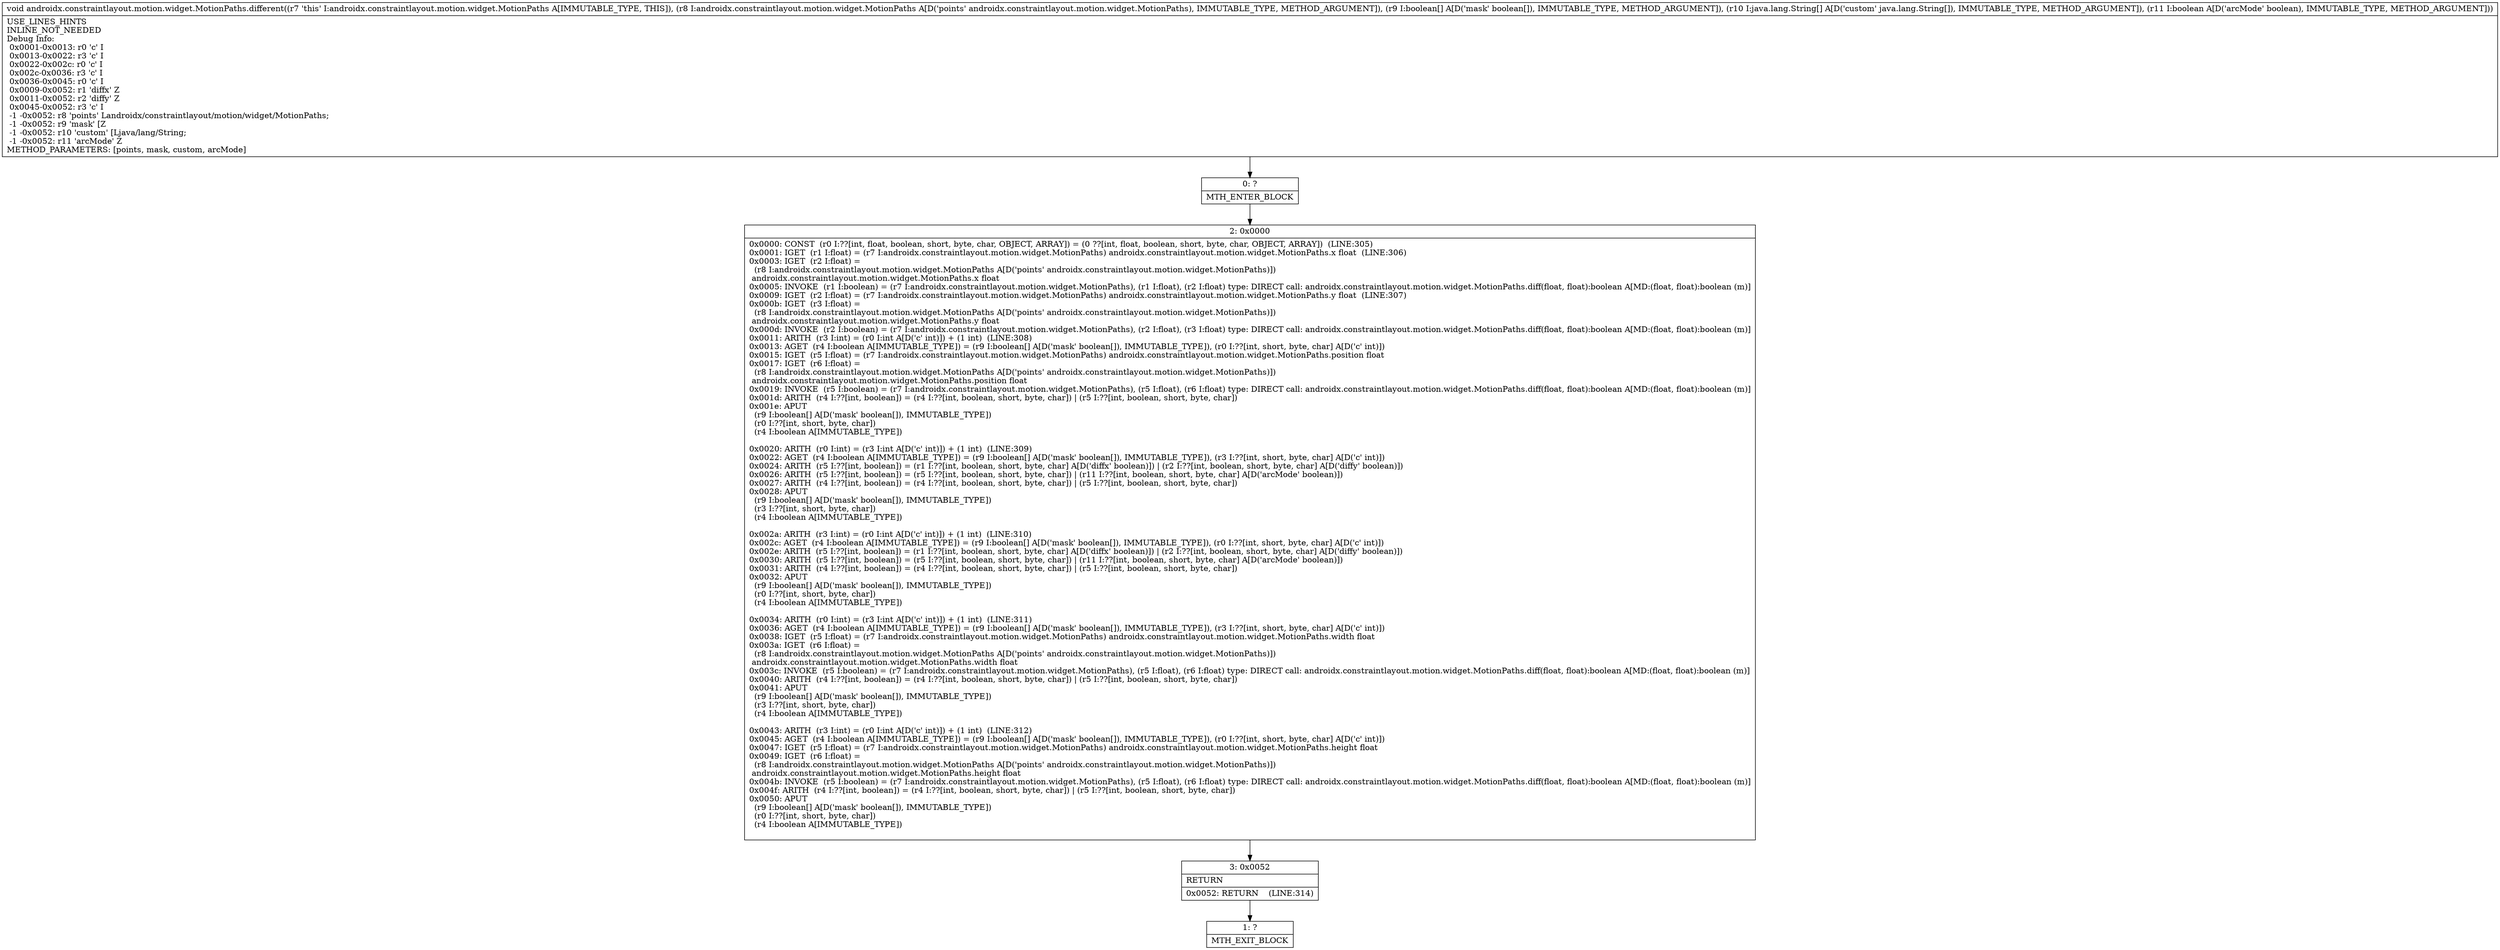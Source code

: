 digraph "CFG forandroidx.constraintlayout.motion.widget.MotionPaths.different(Landroidx\/constraintlayout\/motion\/widget\/MotionPaths;[Z[Ljava\/lang\/String;Z)V" {
Node_0 [shape=record,label="{0\:\ ?|MTH_ENTER_BLOCK\l}"];
Node_2 [shape=record,label="{2\:\ 0x0000|0x0000: CONST  (r0 I:??[int, float, boolean, short, byte, char, OBJECT, ARRAY]) = (0 ??[int, float, boolean, short, byte, char, OBJECT, ARRAY])  (LINE:305)\l0x0001: IGET  (r1 I:float) = (r7 I:androidx.constraintlayout.motion.widget.MotionPaths) androidx.constraintlayout.motion.widget.MotionPaths.x float  (LINE:306)\l0x0003: IGET  (r2 I:float) = \l  (r8 I:androidx.constraintlayout.motion.widget.MotionPaths A[D('points' androidx.constraintlayout.motion.widget.MotionPaths)])\l androidx.constraintlayout.motion.widget.MotionPaths.x float \l0x0005: INVOKE  (r1 I:boolean) = (r7 I:androidx.constraintlayout.motion.widget.MotionPaths), (r1 I:float), (r2 I:float) type: DIRECT call: androidx.constraintlayout.motion.widget.MotionPaths.diff(float, float):boolean A[MD:(float, float):boolean (m)]\l0x0009: IGET  (r2 I:float) = (r7 I:androidx.constraintlayout.motion.widget.MotionPaths) androidx.constraintlayout.motion.widget.MotionPaths.y float  (LINE:307)\l0x000b: IGET  (r3 I:float) = \l  (r8 I:androidx.constraintlayout.motion.widget.MotionPaths A[D('points' androidx.constraintlayout.motion.widget.MotionPaths)])\l androidx.constraintlayout.motion.widget.MotionPaths.y float \l0x000d: INVOKE  (r2 I:boolean) = (r7 I:androidx.constraintlayout.motion.widget.MotionPaths), (r2 I:float), (r3 I:float) type: DIRECT call: androidx.constraintlayout.motion.widget.MotionPaths.diff(float, float):boolean A[MD:(float, float):boolean (m)]\l0x0011: ARITH  (r3 I:int) = (r0 I:int A[D('c' int)]) + (1 int)  (LINE:308)\l0x0013: AGET  (r4 I:boolean A[IMMUTABLE_TYPE]) = (r9 I:boolean[] A[D('mask' boolean[]), IMMUTABLE_TYPE]), (r0 I:??[int, short, byte, char] A[D('c' int)]) \l0x0015: IGET  (r5 I:float) = (r7 I:androidx.constraintlayout.motion.widget.MotionPaths) androidx.constraintlayout.motion.widget.MotionPaths.position float \l0x0017: IGET  (r6 I:float) = \l  (r8 I:androidx.constraintlayout.motion.widget.MotionPaths A[D('points' androidx.constraintlayout.motion.widget.MotionPaths)])\l androidx.constraintlayout.motion.widget.MotionPaths.position float \l0x0019: INVOKE  (r5 I:boolean) = (r7 I:androidx.constraintlayout.motion.widget.MotionPaths), (r5 I:float), (r6 I:float) type: DIRECT call: androidx.constraintlayout.motion.widget.MotionPaths.diff(float, float):boolean A[MD:(float, float):boolean (m)]\l0x001d: ARITH  (r4 I:??[int, boolean]) = (r4 I:??[int, boolean, short, byte, char]) \| (r5 I:??[int, boolean, short, byte, char]) \l0x001e: APUT  \l  (r9 I:boolean[] A[D('mask' boolean[]), IMMUTABLE_TYPE])\l  (r0 I:??[int, short, byte, char])\l  (r4 I:boolean A[IMMUTABLE_TYPE])\l \l0x0020: ARITH  (r0 I:int) = (r3 I:int A[D('c' int)]) + (1 int)  (LINE:309)\l0x0022: AGET  (r4 I:boolean A[IMMUTABLE_TYPE]) = (r9 I:boolean[] A[D('mask' boolean[]), IMMUTABLE_TYPE]), (r3 I:??[int, short, byte, char] A[D('c' int)]) \l0x0024: ARITH  (r5 I:??[int, boolean]) = (r1 I:??[int, boolean, short, byte, char] A[D('diffx' boolean)]) \| (r2 I:??[int, boolean, short, byte, char] A[D('diffy' boolean)]) \l0x0026: ARITH  (r5 I:??[int, boolean]) = (r5 I:??[int, boolean, short, byte, char]) \| (r11 I:??[int, boolean, short, byte, char] A[D('arcMode' boolean)]) \l0x0027: ARITH  (r4 I:??[int, boolean]) = (r4 I:??[int, boolean, short, byte, char]) \| (r5 I:??[int, boolean, short, byte, char]) \l0x0028: APUT  \l  (r9 I:boolean[] A[D('mask' boolean[]), IMMUTABLE_TYPE])\l  (r3 I:??[int, short, byte, char])\l  (r4 I:boolean A[IMMUTABLE_TYPE])\l \l0x002a: ARITH  (r3 I:int) = (r0 I:int A[D('c' int)]) + (1 int)  (LINE:310)\l0x002c: AGET  (r4 I:boolean A[IMMUTABLE_TYPE]) = (r9 I:boolean[] A[D('mask' boolean[]), IMMUTABLE_TYPE]), (r0 I:??[int, short, byte, char] A[D('c' int)]) \l0x002e: ARITH  (r5 I:??[int, boolean]) = (r1 I:??[int, boolean, short, byte, char] A[D('diffx' boolean)]) \| (r2 I:??[int, boolean, short, byte, char] A[D('diffy' boolean)]) \l0x0030: ARITH  (r5 I:??[int, boolean]) = (r5 I:??[int, boolean, short, byte, char]) \| (r11 I:??[int, boolean, short, byte, char] A[D('arcMode' boolean)]) \l0x0031: ARITH  (r4 I:??[int, boolean]) = (r4 I:??[int, boolean, short, byte, char]) \| (r5 I:??[int, boolean, short, byte, char]) \l0x0032: APUT  \l  (r9 I:boolean[] A[D('mask' boolean[]), IMMUTABLE_TYPE])\l  (r0 I:??[int, short, byte, char])\l  (r4 I:boolean A[IMMUTABLE_TYPE])\l \l0x0034: ARITH  (r0 I:int) = (r3 I:int A[D('c' int)]) + (1 int)  (LINE:311)\l0x0036: AGET  (r4 I:boolean A[IMMUTABLE_TYPE]) = (r9 I:boolean[] A[D('mask' boolean[]), IMMUTABLE_TYPE]), (r3 I:??[int, short, byte, char] A[D('c' int)]) \l0x0038: IGET  (r5 I:float) = (r7 I:androidx.constraintlayout.motion.widget.MotionPaths) androidx.constraintlayout.motion.widget.MotionPaths.width float \l0x003a: IGET  (r6 I:float) = \l  (r8 I:androidx.constraintlayout.motion.widget.MotionPaths A[D('points' androidx.constraintlayout.motion.widget.MotionPaths)])\l androidx.constraintlayout.motion.widget.MotionPaths.width float \l0x003c: INVOKE  (r5 I:boolean) = (r7 I:androidx.constraintlayout.motion.widget.MotionPaths), (r5 I:float), (r6 I:float) type: DIRECT call: androidx.constraintlayout.motion.widget.MotionPaths.diff(float, float):boolean A[MD:(float, float):boolean (m)]\l0x0040: ARITH  (r4 I:??[int, boolean]) = (r4 I:??[int, boolean, short, byte, char]) \| (r5 I:??[int, boolean, short, byte, char]) \l0x0041: APUT  \l  (r9 I:boolean[] A[D('mask' boolean[]), IMMUTABLE_TYPE])\l  (r3 I:??[int, short, byte, char])\l  (r4 I:boolean A[IMMUTABLE_TYPE])\l \l0x0043: ARITH  (r3 I:int) = (r0 I:int A[D('c' int)]) + (1 int)  (LINE:312)\l0x0045: AGET  (r4 I:boolean A[IMMUTABLE_TYPE]) = (r9 I:boolean[] A[D('mask' boolean[]), IMMUTABLE_TYPE]), (r0 I:??[int, short, byte, char] A[D('c' int)]) \l0x0047: IGET  (r5 I:float) = (r7 I:androidx.constraintlayout.motion.widget.MotionPaths) androidx.constraintlayout.motion.widget.MotionPaths.height float \l0x0049: IGET  (r6 I:float) = \l  (r8 I:androidx.constraintlayout.motion.widget.MotionPaths A[D('points' androidx.constraintlayout.motion.widget.MotionPaths)])\l androidx.constraintlayout.motion.widget.MotionPaths.height float \l0x004b: INVOKE  (r5 I:boolean) = (r7 I:androidx.constraintlayout.motion.widget.MotionPaths), (r5 I:float), (r6 I:float) type: DIRECT call: androidx.constraintlayout.motion.widget.MotionPaths.diff(float, float):boolean A[MD:(float, float):boolean (m)]\l0x004f: ARITH  (r4 I:??[int, boolean]) = (r4 I:??[int, boolean, short, byte, char]) \| (r5 I:??[int, boolean, short, byte, char]) \l0x0050: APUT  \l  (r9 I:boolean[] A[D('mask' boolean[]), IMMUTABLE_TYPE])\l  (r0 I:??[int, short, byte, char])\l  (r4 I:boolean A[IMMUTABLE_TYPE])\l \l}"];
Node_3 [shape=record,label="{3\:\ 0x0052|RETURN\l|0x0052: RETURN    (LINE:314)\l}"];
Node_1 [shape=record,label="{1\:\ ?|MTH_EXIT_BLOCK\l}"];
MethodNode[shape=record,label="{void androidx.constraintlayout.motion.widget.MotionPaths.different((r7 'this' I:androidx.constraintlayout.motion.widget.MotionPaths A[IMMUTABLE_TYPE, THIS]), (r8 I:androidx.constraintlayout.motion.widget.MotionPaths A[D('points' androidx.constraintlayout.motion.widget.MotionPaths), IMMUTABLE_TYPE, METHOD_ARGUMENT]), (r9 I:boolean[] A[D('mask' boolean[]), IMMUTABLE_TYPE, METHOD_ARGUMENT]), (r10 I:java.lang.String[] A[D('custom' java.lang.String[]), IMMUTABLE_TYPE, METHOD_ARGUMENT]), (r11 I:boolean A[D('arcMode' boolean), IMMUTABLE_TYPE, METHOD_ARGUMENT]))  | USE_LINES_HINTS\lINLINE_NOT_NEEDED\lDebug Info:\l  0x0001\-0x0013: r0 'c' I\l  0x0013\-0x0022: r3 'c' I\l  0x0022\-0x002c: r0 'c' I\l  0x002c\-0x0036: r3 'c' I\l  0x0036\-0x0045: r0 'c' I\l  0x0009\-0x0052: r1 'diffx' Z\l  0x0011\-0x0052: r2 'diffy' Z\l  0x0045\-0x0052: r3 'c' I\l  \-1 \-0x0052: r8 'points' Landroidx\/constraintlayout\/motion\/widget\/MotionPaths;\l  \-1 \-0x0052: r9 'mask' [Z\l  \-1 \-0x0052: r10 'custom' [Ljava\/lang\/String;\l  \-1 \-0x0052: r11 'arcMode' Z\lMETHOD_PARAMETERS: [points, mask, custom, arcMode]\l}"];
MethodNode -> Node_0;Node_0 -> Node_2;
Node_2 -> Node_3;
Node_3 -> Node_1;
}

